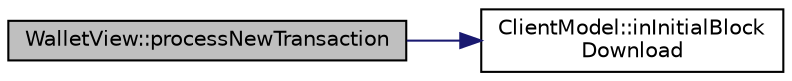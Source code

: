 digraph "WalletView::processNewTransaction"
{
 // LATEX_PDF_SIZE
  edge [fontname="Helvetica",fontsize="10",labelfontname="Helvetica",labelfontsize="10"];
  node [fontname="Helvetica",fontsize="10",shape=record];
  rankdir="LR";
  Node58 [label="WalletView::processNewTransaction",height=0.2,width=0.4,color="black", fillcolor="grey75", style="filled", fontcolor="black",tooltip=" "];
  Node58 -> Node59 [color="midnightblue",fontsize="10",style="solid",fontname="Helvetica"];
  Node59 [label="ClientModel::inInitialBlock\lDownload",height=0.2,width=0.4,color="black", fillcolor="white", style="filled",URL="$class_client_model.html#af9798c364463ada09be477b15daf0fbe",tooltip="Return true if core is doing initial block download."];
}
